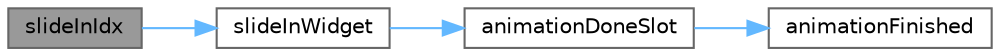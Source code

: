 digraph "slideInIdx"
{
 // LATEX_PDF_SIZE
  bgcolor="transparent";
  edge [fontname=Helvetica,fontsize=10,labelfontname=Helvetica,labelfontsize=10];
  node [fontname=Helvetica,fontsize=10,shape=box,height=0.2,width=0.4];
  rankdir="LR";
  Node1 [id="Node000001",label="slideInIdx",height=0.2,width=0.4,color="gray40", fillcolor="grey60", style="filled", fontcolor="black",tooltip="滑动到指定索引的页面"];
  Node1 -> Node2 [id="edge1_Node000001_Node000002",color="steelblue1",style="solid",tooltip=" "];
  Node2 [id="Node000002",label="slideInWidget",height=0.2,width=0.4,color="grey40", fillcolor="white", style="filled",URL="$class_sliding_stacked_widget.html#a6d94b241005e412c477aa1b1a0da1b77",tooltip="滑动到指定控件页面"];
  Node2 -> Node3 [id="edge2_Node000002_Node000003",color="steelblue1",style="solid",tooltip=" "];
  Node3 [id="Node000003",label="animationDoneSlot",height=0.2,width=0.4,color="grey40", fillcolor="white", style="filled",URL="$class_sliding_stacked_widget.html#ad26ebe0ef714ed60832c9d3e9d85082c",tooltip="处理动画完成事件"];
  Node3 -> Node4 [id="edge3_Node000003_Node000004",color="steelblue1",style="solid",tooltip=" "];
  Node4 [id="Node000004",label="animationFinished",height=0.2,width=0.4,color="grey40", fillcolor="white", style="filled",URL="$class_sliding_stacked_widget.html#a82607af1dd17a4c691295ae63aaf7a2d",tooltip="动画完成信号"];
}

